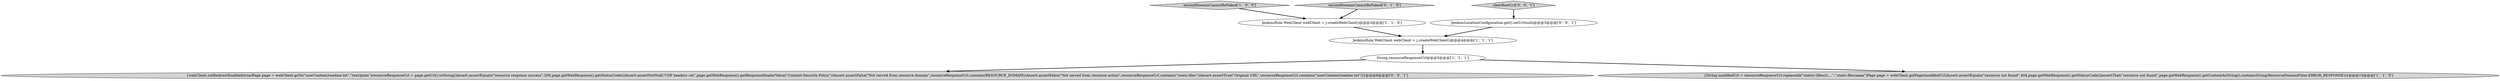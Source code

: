 digraph {
3 [style = filled, label = "secondDomainCannotBeFaked['1', '0', '0']", fillcolor = lightgray, shape = diamond image = "AAA0AAABBB1BBB"];
2 [style = filled, label = "String resourceResponseUrl@@@5@@@['1', '1', '1']", fillcolor = white, shape = ellipse image = "AAA0AAABBB1BBB"];
4 [style = filled, label = "JenkinsRule.WebClient webClient = j.createWebClient()@@@3@@@['1', '1', '0']", fillcolor = white, shape = ellipse image = "AAA0AAABBB1BBB"];
6 [style = filled, label = "clearRootUrl['0', '0', '1']", fillcolor = lightgray, shape = diamond image = "AAA0AAABBB3BBB"];
8 [style = filled, label = "{webClient.setRedirectEnabled(true)Page page = webClient.goTo(\"userContent/readme.txt\",\"text/plain\")resourceResponseUrl = page.getUrl().toString()Assert.assertEquals(\"resource response success\",200,page.getWebResponse().getStatusCode())Assert.assertNotNull(\"CSP headers set\",page.getWebResponse().getResponseHeaderValue(\"Content-Security-Policy\"))Assert.assertFalse(\"Not served from resource domain\",resourceResponseUrl.contains(RESOURCE_DOMAIN))Assert.assertFalse(\"Not served from resource action\",resourceResponseUrl.contains(\"static-files\"))Assert.assertTrue(\"Original URL\",resourceResponseUrl.contains(\"userContent/readme.txt\"))}@@@6@@@['0', '0', '1']", fillcolor = lightgray, shape = ellipse image = "AAA0AAABBB3BBB"];
5 [style = filled, label = "secondDomainCannotBeFaked['0', '1', '0']", fillcolor = lightgray, shape = diamond image = "AAA0AAABBB2BBB"];
0 [style = filled, label = "{String modifiedUrl = resourceResponseUrl.replaceAll(\"static(-(files(/(....\",\"static-files/aaaa\")Page page = webClient.getPage(modifiedUrl)Assert.assertEquals(\"resource not found\",404,page.getWebResponse().getStatusCode())assertThat(\"resource not found\",page.getWebResponse().getContentAsString(),containsString(ResourceDomainFilter.ERROR_RESPONSE))}@@@15@@@['1', '1', '0']", fillcolor = lightgray, shape = ellipse image = "AAA0AAABBB1BBB"];
7 [style = filled, label = "JenkinsLocationConfiguration.get().setUrl(null)@@@3@@@['0', '0', '1']", fillcolor = white, shape = ellipse image = "AAA0AAABBB3BBB"];
1 [style = filled, label = "JenkinsRule.WebClient webClient = j.createWebClient()@@@4@@@['1', '1', '1']", fillcolor = white, shape = ellipse image = "AAA0AAABBB1BBB"];
2->0 [style = bold, label=""];
7->1 [style = bold, label=""];
6->7 [style = bold, label=""];
1->2 [style = bold, label=""];
3->4 [style = bold, label=""];
5->4 [style = bold, label=""];
4->1 [style = bold, label=""];
2->8 [style = bold, label=""];
}
